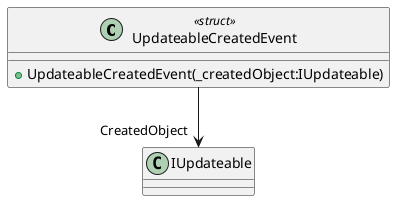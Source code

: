 @startuml
class UpdateableCreatedEvent <<struct>> {
    + UpdateableCreatedEvent(_createdObject:IUpdateable)
}
UpdateableCreatedEvent --> "CreatedObject" IUpdateable
@enduml
